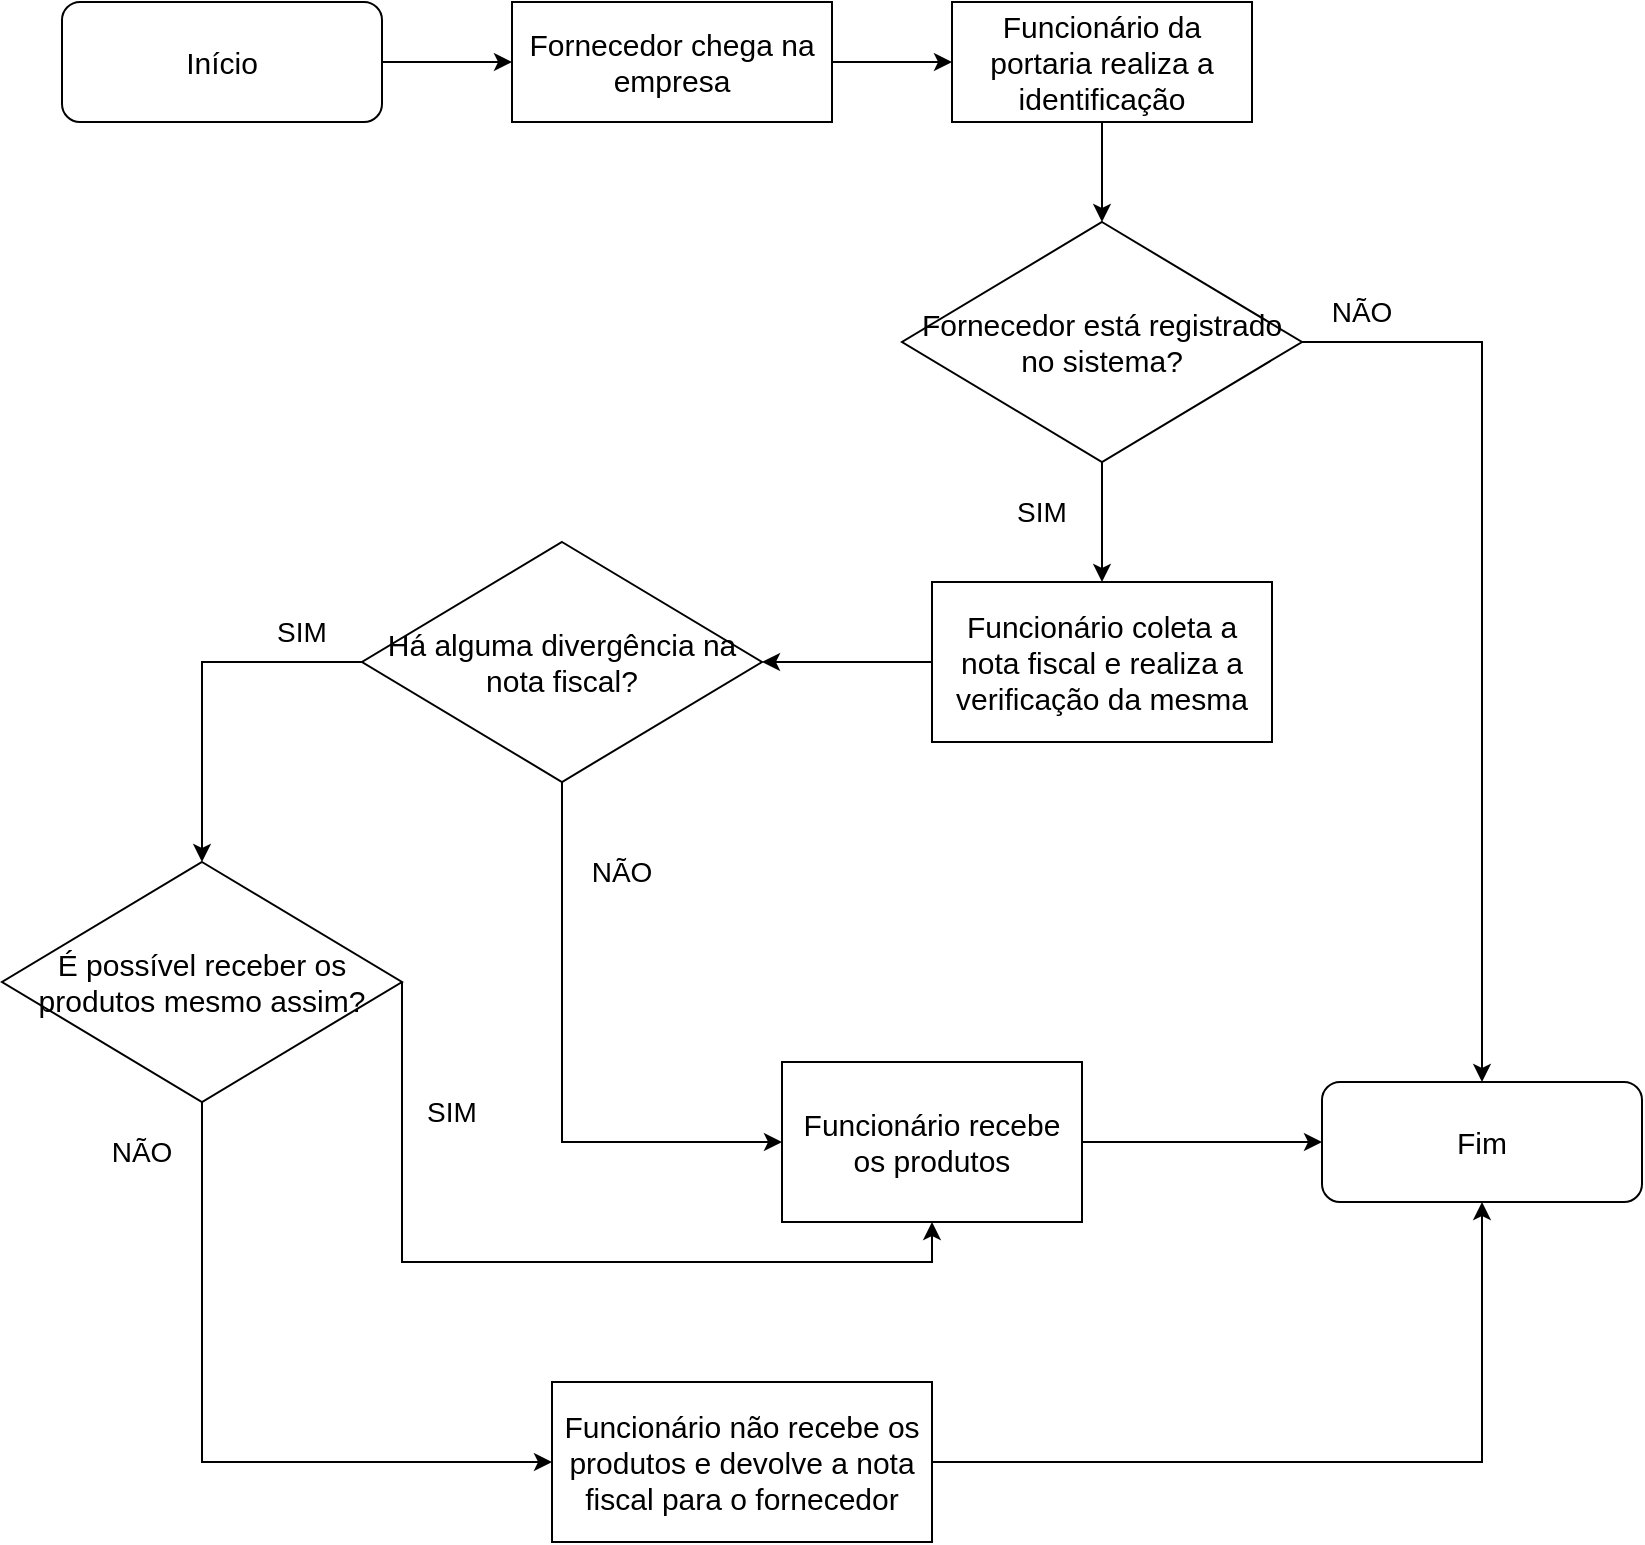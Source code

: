 <mxfile version="21.7.2" type="github">
  <diagram name="Page-1" id="IFbi0l0zsZ9HXe9LOnJm">
    <mxGraphModel dx="1361" dy="763" grid="1" gridSize="10" guides="1" tooltips="1" connect="1" arrows="1" fold="1" page="1" pageScale="1" pageWidth="850" pageHeight="1100" math="0" shadow="0">
      <root>
        <mxCell id="0" />
        <mxCell id="1" parent="0" />
        <mxCell id="UpsidfB4OOWGOqYcArzy-16" value="" style="edgeStyle=orthogonalEdgeStyle;rounded=0;orthogonalLoop=1;jettySize=auto;html=1;" edge="1" parent="1" source="UpsidfB4OOWGOqYcArzy-1" target="UpsidfB4OOWGOqYcArzy-2">
          <mxGeometry relative="1" as="geometry" />
        </mxCell>
        <mxCell id="UpsidfB4OOWGOqYcArzy-1" value="&lt;font style=&quot;font-size: 15px;&quot;&gt;Início&lt;/font&gt;" style="rounded=1;whiteSpace=wrap;html=1;" vertex="1" parent="1">
          <mxGeometry x="40" y="160" width="160" height="60" as="geometry" />
        </mxCell>
        <mxCell id="UpsidfB4OOWGOqYcArzy-15" value="" style="edgeStyle=orthogonalEdgeStyle;rounded=0;orthogonalLoop=1;jettySize=auto;html=1;" edge="1" parent="1" source="UpsidfB4OOWGOqYcArzy-2" target="UpsidfB4OOWGOqYcArzy-4">
          <mxGeometry relative="1" as="geometry" />
        </mxCell>
        <mxCell id="UpsidfB4OOWGOqYcArzy-2" value="&lt;font style=&quot;font-size: 15px;&quot;&gt;Fornecedor chega na empresa&lt;/font&gt;" style="rounded=0;whiteSpace=wrap;html=1;" vertex="1" parent="1">
          <mxGeometry x="265" y="160" width="160" height="60" as="geometry" />
        </mxCell>
        <mxCell id="UpsidfB4OOWGOqYcArzy-13" style="edgeStyle=orthogonalEdgeStyle;rounded=0;orthogonalLoop=1;jettySize=auto;html=1;exitX=1;exitY=0.5;exitDx=0;exitDy=0;entryX=0.5;entryY=0;entryDx=0;entryDy=0;" edge="1" parent="1" source="UpsidfB4OOWGOqYcArzy-3" target="UpsidfB4OOWGOqYcArzy-12">
          <mxGeometry relative="1" as="geometry" />
        </mxCell>
        <mxCell id="UpsidfB4OOWGOqYcArzy-14" style="edgeStyle=orthogonalEdgeStyle;rounded=0;orthogonalLoop=1;jettySize=auto;html=1;exitX=0.5;exitY=1;exitDx=0;exitDy=0;entryX=0.5;entryY=0;entryDx=0;entryDy=0;" edge="1" parent="1" source="UpsidfB4OOWGOqYcArzy-3" target="UpsidfB4OOWGOqYcArzy-6">
          <mxGeometry relative="1" as="geometry" />
        </mxCell>
        <mxCell id="UpsidfB4OOWGOqYcArzy-3" value="&lt;font style=&quot;font-size: 15px;&quot;&gt;Fornecedor está registrado no sistema?&lt;/font&gt;" style="rhombus;whiteSpace=wrap;html=1;" vertex="1" parent="1">
          <mxGeometry x="460" y="270" width="200" height="120" as="geometry" />
        </mxCell>
        <mxCell id="UpsidfB4OOWGOqYcArzy-17" value="" style="edgeStyle=orthogonalEdgeStyle;rounded=0;orthogonalLoop=1;jettySize=auto;html=1;" edge="1" parent="1" source="UpsidfB4OOWGOqYcArzy-4" target="UpsidfB4OOWGOqYcArzy-3">
          <mxGeometry relative="1" as="geometry" />
        </mxCell>
        <mxCell id="UpsidfB4OOWGOqYcArzy-4" value="&lt;font style=&quot;font-size: 15px;&quot;&gt;Funcionário da portaria realiza a identificação&lt;/font&gt;" style="rounded=0;whiteSpace=wrap;html=1;" vertex="1" parent="1">
          <mxGeometry x="485" y="160" width="150" height="60" as="geometry" />
        </mxCell>
        <mxCell id="UpsidfB4OOWGOqYcArzy-21" value="" style="edgeStyle=orthogonalEdgeStyle;rounded=0;orthogonalLoop=1;jettySize=auto;html=1;" edge="1" parent="1" source="UpsidfB4OOWGOqYcArzy-6" target="UpsidfB4OOWGOqYcArzy-8">
          <mxGeometry relative="1" as="geometry" />
        </mxCell>
        <mxCell id="UpsidfB4OOWGOqYcArzy-6" value="&lt;font style=&quot;font-size: 15px;&quot;&gt;Funcionário coleta a nota fiscal e realiza a verificação da mesma&lt;/font&gt;" style="rounded=0;whiteSpace=wrap;html=1;" vertex="1" parent="1">
          <mxGeometry x="475" y="450" width="170" height="80" as="geometry" />
        </mxCell>
        <mxCell id="UpsidfB4OOWGOqYcArzy-26" style="edgeStyle=orthogonalEdgeStyle;rounded=0;orthogonalLoop=1;jettySize=auto;html=1;exitX=0.5;exitY=1;exitDx=0;exitDy=0;entryX=0;entryY=0.5;entryDx=0;entryDy=0;" edge="1" parent="1" source="UpsidfB4OOWGOqYcArzy-8" target="UpsidfB4OOWGOqYcArzy-9">
          <mxGeometry relative="1" as="geometry" />
        </mxCell>
        <mxCell id="UpsidfB4OOWGOqYcArzy-29" style="edgeStyle=orthogonalEdgeStyle;rounded=0;orthogonalLoop=1;jettySize=auto;html=1;exitX=0;exitY=0.5;exitDx=0;exitDy=0;entryX=0.5;entryY=0;entryDx=0;entryDy=0;" edge="1" parent="1" source="UpsidfB4OOWGOqYcArzy-8" target="UpsidfB4OOWGOqYcArzy-11">
          <mxGeometry relative="1" as="geometry" />
        </mxCell>
        <mxCell id="UpsidfB4OOWGOqYcArzy-8" value="&lt;span style=&quot;font-size: 15px;&quot;&gt;Há alguma divergência na nota fiscal?&lt;/span&gt;" style="rhombus;whiteSpace=wrap;html=1;" vertex="1" parent="1">
          <mxGeometry x="190" y="430" width="200" height="120" as="geometry" />
        </mxCell>
        <mxCell id="UpsidfB4OOWGOqYcArzy-30" style="edgeStyle=orthogonalEdgeStyle;rounded=0;orthogonalLoop=1;jettySize=auto;html=1;exitX=1;exitY=0.5;exitDx=0;exitDy=0;entryX=0;entryY=0.5;entryDx=0;entryDy=0;" edge="1" parent="1" source="UpsidfB4OOWGOqYcArzy-9" target="UpsidfB4OOWGOqYcArzy-12">
          <mxGeometry relative="1" as="geometry" />
        </mxCell>
        <mxCell id="UpsidfB4OOWGOqYcArzy-9" value="&lt;font style=&quot;font-size: 15px;&quot;&gt;Funcionário recebe os produtos&lt;/font&gt;" style="rounded=0;whiteSpace=wrap;html=1;" vertex="1" parent="1">
          <mxGeometry x="400" y="690" width="150" height="80" as="geometry" />
        </mxCell>
        <mxCell id="UpsidfB4OOWGOqYcArzy-25" value="" style="edgeStyle=orthogonalEdgeStyle;rounded=0;orthogonalLoop=1;jettySize=auto;html=1;entryX=0.5;entryY=1;entryDx=0;entryDy=0;" edge="1" parent="1" source="UpsidfB4OOWGOqYcArzy-10" target="UpsidfB4OOWGOqYcArzy-12">
          <mxGeometry relative="1" as="geometry">
            <mxPoint x="500.0" y="810" as="targetPoint" />
            <Array as="points">
              <mxPoint x="750" y="890" />
            </Array>
          </mxGeometry>
        </mxCell>
        <mxCell id="UpsidfB4OOWGOqYcArzy-10" value="&lt;font style=&quot;font-size: 15px;&quot;&gt;Funcionário não recebe os produtos e devolve a nota fiscal para o fornecedor&lt;/font&gt;" style="rounded=0;whiteSpace=wrap;html=1;" vertex="1" parent="1">
          <mxGeometry x="285" y="850" width="190" height="80" as="geometry" />
        </mxCell>
        <mxCell id="UpsidfB4OOWGOqYcArzy-23" style="edgeStyle=orthogonalEdgeStyle;rounded=0;orthogonalLoop=1;jettySize=auto;html=1;exitX=0.5;exitY=1;exitDx=0;exitDy=0;entryX=0;entryY=0.5;entryDx=0;entryDy=0;" edge="1" parent="1" source="UpsidfB4OOWGOqYcArzy-11" target="UpsidfB4OOWGOqYcArzy-10">
          <mxGeometry relative="1" as="geometry" />
        </mxCell>
        <mxCell id="UpsidfB4OOWGOqYcArzy-36" style="edgeStyle=orthogonalEdgeStyle;rounded=0;orthogonalLoop=1;jettySize=auto;html=1;exitX=1;exitY=0.5;exitDx=0;exitDy=0;entryX=0.5;entryY=1;entryDx=0;entryDy=0;" edge="1" parent="1" source="UpsidfB4OOWGOqYcArzy-11" target="UpsidfB4OOWGOqYcArzy-9">
          <mxGeometry relative="1" as="geometry">
            <Array as="points">
              <mxPoint x="210" y="790" />
              <mxPoint x="475" y="790" />
            </Array>
          </mxGeometry>
        </mxCell>
        <mxCell id="UpsidfB4OOWGOqYcArzy-11" value="&lt;span style=&quot;font-size: 15px;&quot;&gt;É possível receber os produtos mesmo assim?&lt;/span&gt;" style="rhombus;whiteSpace=wrap;html=1;" vertex="1" parent="1">
          <mxGeometry x="10" y="590" width="200" height="120" as="geometry" />
        </mxCell>
        <mxCell id="UpsidfB4OOWGOqYcArzy-12" value="&lt;font style=&quot;font-size: 15px;&quot;&gt;Fim&lt;/font&gt;" style="rounded=1;whiteSpace=wrap;html=1;" vertex="1" parent="1">
          <mxGeometry x="670" y="700" width="160" height="60" as="geometry" />
        </mxCell>
        <mxCell id="UpsidfB4OOWGOqYcArzy-31" value="&lt;font style=&quot;font-size: 14px;&quot;&gt;NÃO&lt;/font&gt;" style="text;html=1;strokeColor=none;fillColor=none;align=center;verticalAlign=middle;whiteSpace=wrap;rounded=0;" vertex="1" parent="1">
          <mxGeometry x="660" y="300" width="60" height="30" as="geometry" />
        </mxCell>
        <mxCell id="UpsidfB4OOWGOqYcArzy-32" value="&lt;font style=&quot;font-size: 14px;&quot;&gt;SIM&lt;/font&gt;" style="text;html=1;strokeColor=none;fillColor=none;align=center;verticalAlign=middle;whiteSpace=wrap;rounded=0;" vertex="1" parent="1">
          <mxGeometry x="500" y="400" width="60" height="30" as="geometry" />
        </mxCell>
        <mxCell id="UpsidfB4OOWGOqYcArzy-34" value="&lt;font style=&quot;font-size: 14px;&quot;&gt;SIM&lt;/font&gt;" style="text;html=1;strokeColor=none;fillColor=none;align=center;verticalAlign=middle;whiteSpace=wrap;rounded=0;" vertex="1" parent="1">
          <mxGeometry x="130" y="460" width="60" height="30" as="geometry" />
        </mxCell>
        <mxCell id="UpsidfB4OOWGOqYcArzy-35" value="&lt;font style=&quot;font-size: 14px;&quot;&gt;NÃO&lt;/font&gt;" style="text;html=1;strokeColor=none;fillColor=none;align=center;verticalAlign=middle;whiteSpace=wrap;rounded=0;" vertex="1" parent="1">
          <mxGeometry x="290" y="580" width="60" height="30" as="geometry" />
        </mxCell>
        <mxCell id="UpsidfB4OOWGOqYcArzy-37" value="&lt;font style=&quot;font-size: 14px;&quot;&gt;SIM&lt;/font&gt;" style="text;html=1;strokeColor=none;fillColor=none;align=center;verticalAlign=middle;whiteSpace=wrap;rounded=0;" vertex="1" parent="1">
          <mxGeometry x="205" y="700" width="60" height="30" as="geometry" />
        </mxCell>
        <mxCell id="UpsidfB4OOWGOqYcArzy-38" value="&lt;font style=&quot;font-size: 14px;&quot;&gt;NÃO&lt;/font&gt;" style="text;html=1;strokeColor=none;fillColor=none;align=center;verticalAlign=middle;whiteSpace=wrap;rounded=0;" vertex="1" parent="1">
          <mxGeometry x="50" y="720" width="60" height="30" as="geometry" />
        </mxCell>
      </root>
    </mxGraphModel>
  </diagram>
</mxfile>
